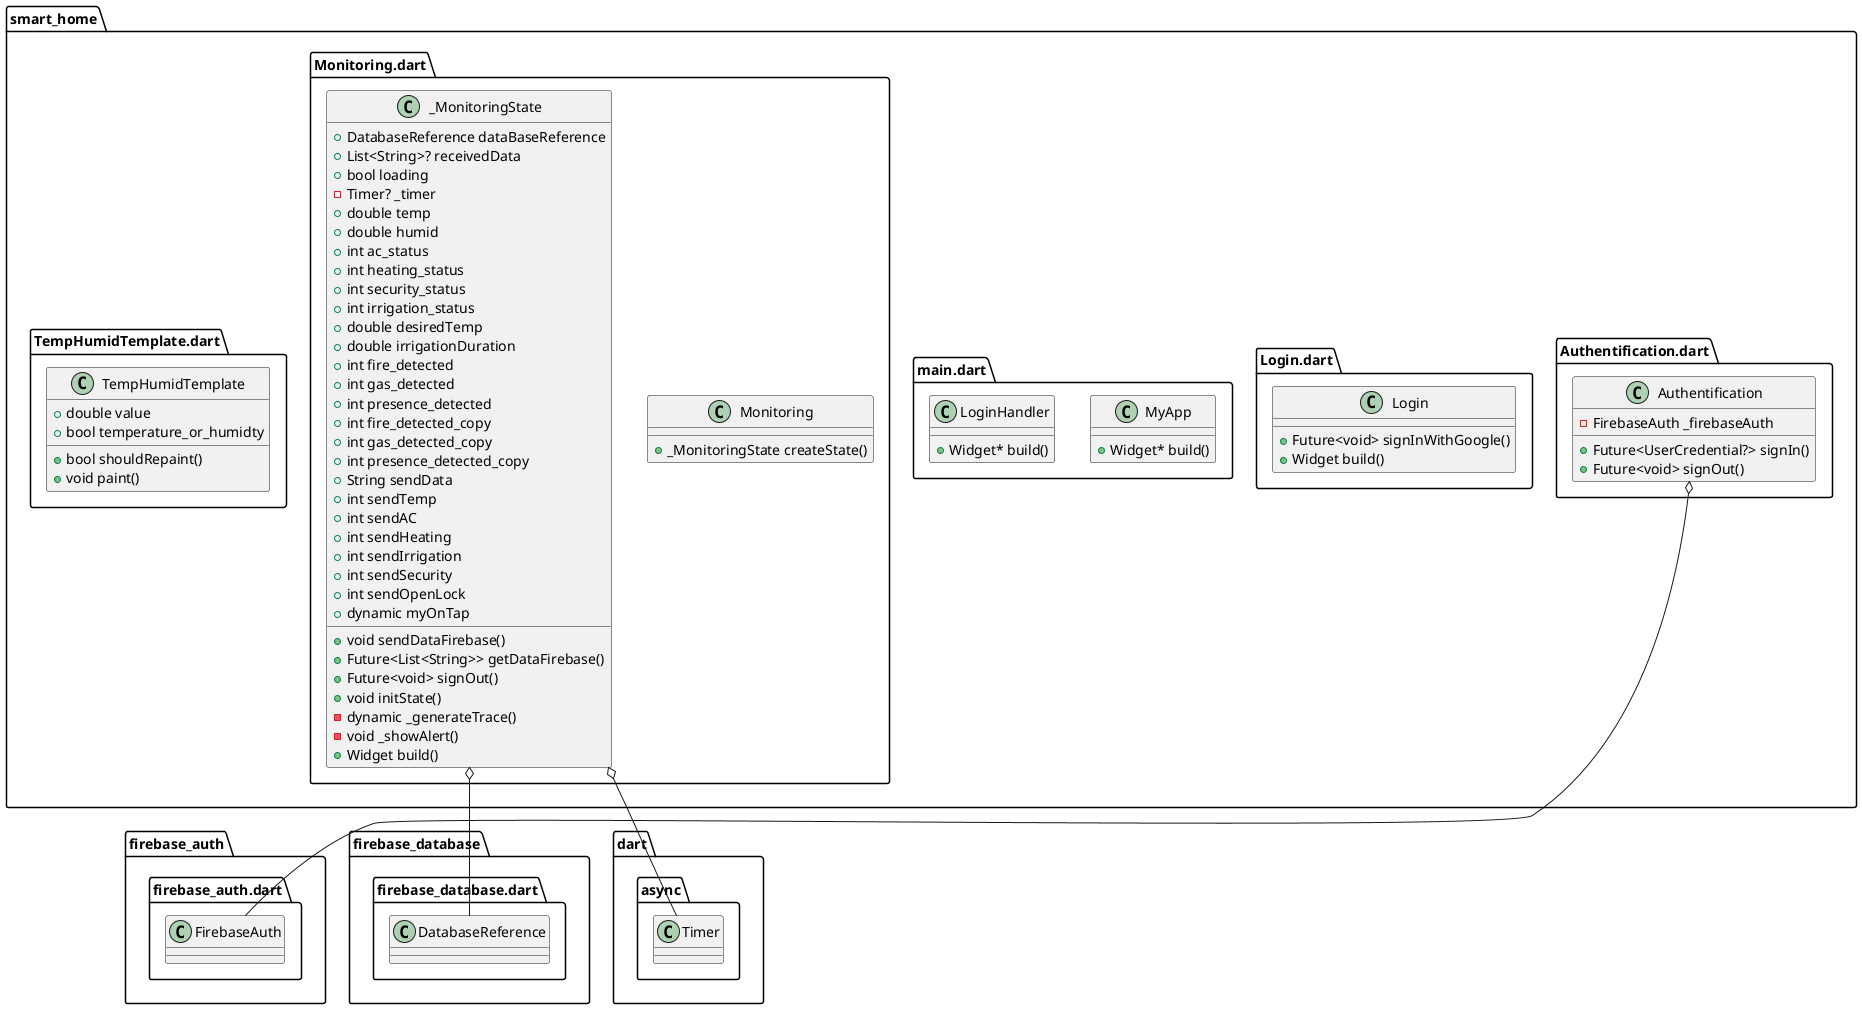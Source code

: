 @startuml
set namespaceSeparator ::

class "smart_home::Authentification.dart::Authentification" {
  -FirebaseAuth _firebaseAuth
  +Future<UserCredential?> signIn()
  +Future<void> signOut()
}

"smart_home::Authentification.dart::Authentification" o-- "firebase_auth::firebase_auth.dart::FirebaseAuth"

class "smart_home::Login.dart::Login" {
  +Future<void> signInWithGoogle()
  +Widget build()
}

class "smart_home::main.dart::MyApp" {
  +Widget* build()
}

class "smart_home::main.dart::LoginHandler" {
  +Widget* build()
}

class "smart_home::Monitoring.dart::Monitoring" {
  +_MonitoringState createState()
}

class "smart_home::Monitoring.dart::_MonitoringState" {
  +DatabaseReference dataBaseReference
  +List<String>? receivedData
  +bool loading
  -Timer? _timer
  +double temp
  +double humid
  +int ac_status
  +int heating_status
  +int security_status
  +int irrigation_status
  +double desiredTemp
  +double irrigationDuration
  +int fire_detected
  +int gas_detected
  +int presence_detected
  +int fire_detected_copy
  +int gas_detected_copy
  +int presence_detected_copy
  +String sendData
  +int sendTemp
  +int sendAC
  +int sendHeating
  +int sendIrrigation
  +int sendSecurity
  +int sendOpenLock
  +dynamic myOnTap
  +void sendDataFirebase()
  +Future<List<String>> getDataFirebase()
  +Future<void> signOut()
  +void initState()
  -dynamic _generateTrace()
  -void _showAlert()
  +Widget build()
}

"smart_home::Monitoring.dart::_MonitoringState" o-- "firebase_database::firebase_database.dart::DatabaseReference"
"smart_home::Monitoring.dart::_MonitoringState" o-- "dart::async::Timer"

class "smart_home::TempHumidTemplate.dart::TempHumidTemplate" {
  +double value
  +bool temperature_or_humidty
  +bool shouldRepaint()
  +void paint()
}


@enduml